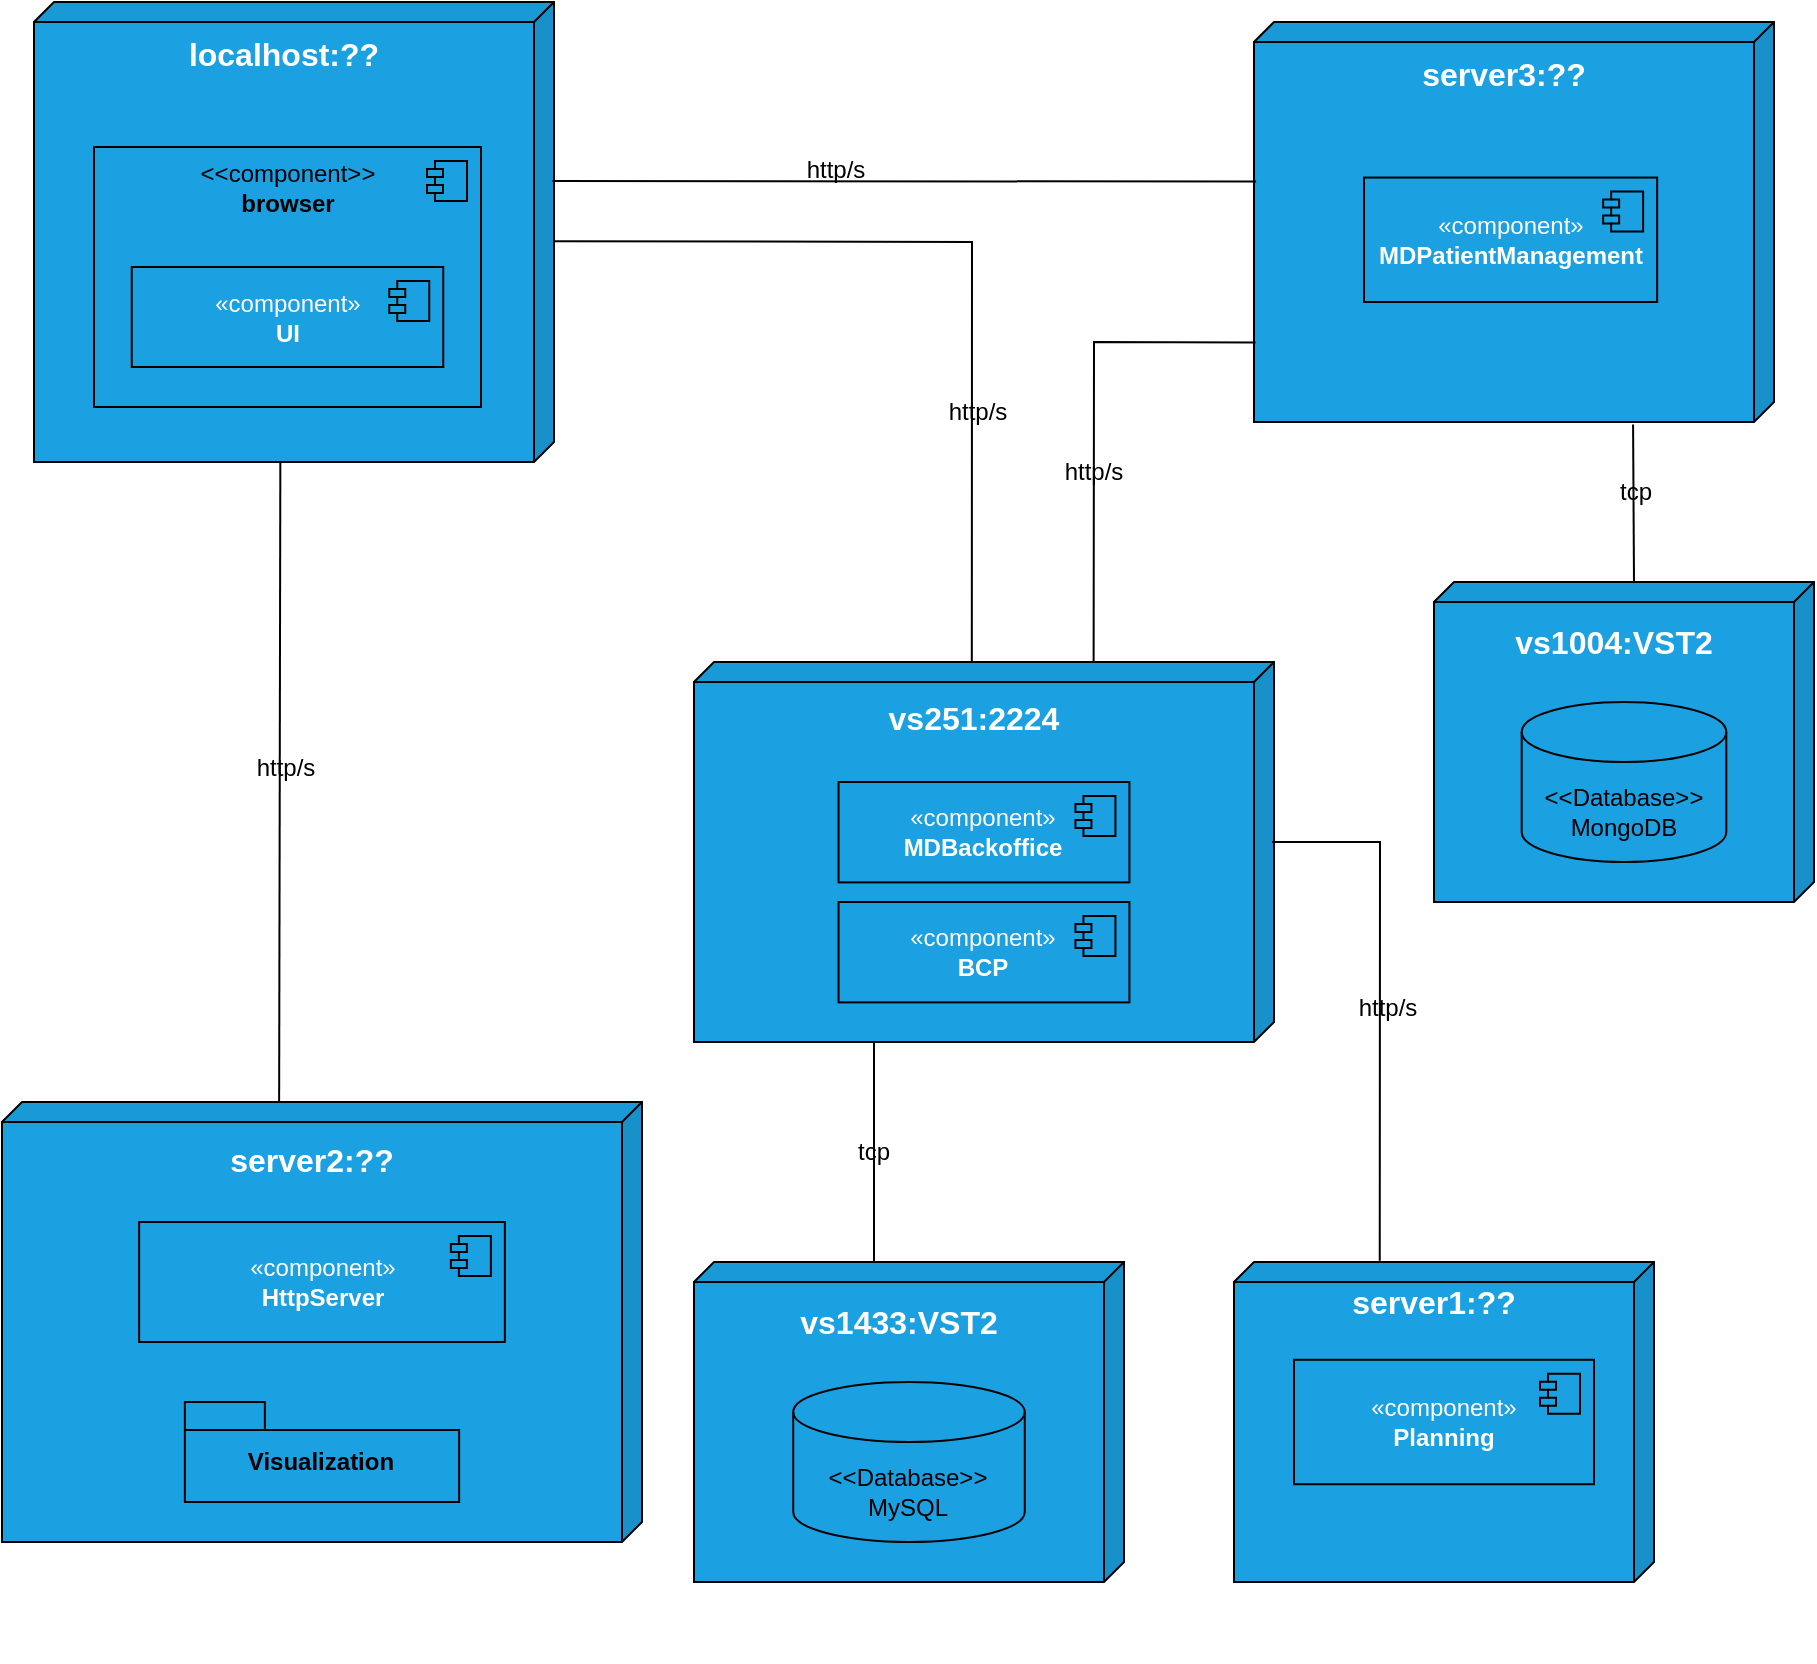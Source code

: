 <mxfile version="25.0.2">
  <diagram name="Página-1" id="7zRciVBeSr0iCR4m4c-i">
    <mxGraphModel dx="1181" dy="644" grid="1" gridSize="10" guides="1" tooltips="1" connect="1" arrows="1" fold="1" page="1" pageScale="1" pageWidth="827" pageHeight="1169" math="0" shadow="0">
      <root>
        <mxCell id="0" />
        <mxCell id="1" parent="0" />
        <mxCell id="Bqmy5CMnhqnGRpHu-BzQ-24" value="" style="endArrow=none;startArrow=none;endFill=0;startFill=0;endSize=8;html=1;verticalAlign=bottom;labelBackgroundColor=none;strokeWidth=1;rounded=0;entryX=0.521;entryY=0.009;entryDx=0;entryDy=0;entryPerimeter=0;exitX=0.006;exitY=0.52;exitDx=0;exitDy=0;exitPerimeter=0;" parent="1" source="Bqmy5CMnhqnGRpHu-BzQ-2" target="3xQV-H71B-Q1isJT_iXs-1" edge="1">
          <mxGeometry width="160" relative="1" as="geometry">
            <mxPoint x="369" y="136" as="sourcePoint" />
            <mxPoint x="560" y="350" as="targetPoint" />
            <Array as="points">
              <mxPoint x="579" y="140" />
            </Array>
          </mxGeometry>
        </mxCell>
        <mxCell id="Bqmy5CMnhqnGRpHu-BzQ-8" value="" style="group;strokeColor=none;" parent="1" vertex="1" connectable="0">
          <mxGeometry x="110" y="20" width="260" height="230" as="geometry" />
        </mxCell>
        <mxCell id="Bqmy5CMnhqnGRpHu-BzQ-2" value="&lt;b&gt;&lt;font style=&quot;font-size: 16px;&quot;&gt;localhost:??&lt;/font&gt;&lt;/b&gt;&lt;div&gt;&lt;b&gt;&lt;br&gt;&lt;/b&gt;&lt;/div&gt;&lt;div&gt;&lt;br&gt;&lt;/div&gt;&lt;div&gt;&lt;b&gt;&lt;br&gt;&lt;/b&gt;&lt;/div&gt;&lt;div&gt;&lt;b&gt;&lt;br&gt;&lt;/b&gt;&lt;/div&gt;&lt;div&gt;&lt;b&gt;&lt;br&gt;&lt;/b&gt;&lt;/div&gt;&lt;div&gt;&lt;b&gt;&lt;br&gt;&lt;/b&gt;&lt;/div&gt;&lt;div&gt;&lt;b&gt;&lt;br&gt;&lt;/b&gt;&lt;/div&gt;&lt;div style=&quot;&quot;&gt;&lt;b&gt;&lt;br&gt;&lt;/b&gt;&lt;/div&gt;&lt;div style=&quot;&quot;&gt;&lt;b&gt;&lt;br&gt;&lt;/b&gt;&lt;/div&gt;&lt;div style=&quot;&quot;&gt;&lt;b&gt;&lt;br&gt;&lt;/b&gt;&lt;/div&gt;&lt;div style=&quot;&quot;&gt;&lt;b&gt;&lt;br&gt;&lt;/b&gt;&lt;/div&gt;&lt;div style=&quot;&quot;&gt;&lt;b&gt;&lt;br&gt;&lt;/b&gt;&lt;/div&gt;&lt;div style=&quot;&quot;&gt;&lt;br&gt;&lt;/div&gt;" style="shape=cube;whiteSpace=wrap;html=1;boundedLbl=1;backgroundOutline=1;darkOpacity=0.05;darkOpacity2=0.1;size=10;rotation=0;shadow=0;flipV=0;flipH=1;fillColor=#1ba1e2;fontColor=#ffffff;strokeColor=#000000;" parent="Bqmy5CMnhqnGRpHu-BzQ-8" vertex="1">
          <mxGeometry width="260" height="230" as="geometry" />
        </mxCell>
        <mxCell id="Bqmy5CMnhqnGRpHu-BzQ-3" value="&lt;div style=&quot;&quot;&gt;&lt;br&gt;&lt;/div&gt;" style="html=1;dropTarget=0;whiteSpace=wrap;fillColor=#1ba1e2;fontColor=#ffffff;strokeColor=#000000;align=center;" parent="Bqmy5CMnhqnGRpHu-BzQ-8" vertex="1">
          <mxGeometry x="30" y="72.5" width="193.5" height="130" as="geometry" />
        </mxCell>
        <mxCell id="Bqmy5CMnhqnGRpHu-BzQ-4" value="" style="shape=module;jettyWidth=8;jettyHeight=4;fillColor=#1ba1e2;fontColor=#ffffff;strokeColor=#000000;" parent="Bqmy5CMnhqnGRpHu-BzQ-3" vertex="1">
          <mxGeometry x="1" width="20" height="20" relative="1" as="geometry">
            <mxPoint x="-27" y="7" as="offset" />
          </mxGeometry>
        </mxCell>
        <mxCell id="Bqmy5CMnhqnGRpHu-BzQ-5" value="&lt;div&gt;&amp;lt;&amp;lt;component&amp;gt;&amp;gt;&lt;div&gt;&lt;span style=&quot;background-color: initial;&quot;&gt;&lt;b&gt;browser&lt;/b&gt;&lt;/span&gt;&lt;/div&gt;&lt;/div&gt;" style="text;html=1;align=center;verticalAlign=middle;whiteSpace=wrap;rounded=0;fillColor=none;strokeColor=none;" parent="Bqmy5CMnhqnGRpHu-BzQ-8" vertex="1">
          <mxGeometry x="86.75" y="67.5" width="80" height="50" as="geometry" />
        </mxCell>
        <mxCell id="Bqmy5CMnhqnGRpHu-BzQ-6" value="«component»&lt;br&gt;&lt;b&gt;UI&lt;/b&gt;" style="html=1;dropTarget=0;whiteSpace=wrap;fillColor=#1ba1e2;fontColor=#ffffff;strokeColor=#000000;" parent="Bqmy5CMnhqnGRpHu-BzQ-8" vertex="1">
          <mxGeometry x="48.88" y="132.5" width="155.75" height="50" as="geometry" />
        </mxCell>
        <mxCell id="Bqmy5CMnhqnGRpHu-BzQ-7" value="" style="shape=module;jettyWidth=8;jettyHeight=4;fillColor=#1ba1e2;fontColor=#ffffff;strokeColor=#000000;" parent="Bqmy5CMnhqnGRpHu-BzQ-6" vertex="1">
          <mxGeometry x="1" width="20" height="20" relative="1" as="geometry">
            <mxPoint x="-27" y="7" as="offset" />
          </mxGeometry>
        </mxCell>
        <mxCell id="Bqmy5CMnhqnGRpHu-BzQ-9" value="" style="group" parent="1" vertex="1" connectable="0">
          <mxGeometry x="440" y="350" width="290" height="190" as="geometry" />
        </mxCell>
        <mxCell id="3xQV-H71B-Q1isJT_iXs-1" value="&lt;b&gt;&lt;font style=&quot;font-size: 16px;&quot;&gt;vs251&lt;/font&gt;&lt;/b&gt;&lt;b style=&quot;background-color: initial;&quot;&gt;&lt;font style=&quot;font-size: 16px;&quot;&gt;:2224&lt;/font&gt;&lt;/b&gt;&lt;div&gt;&lt;div&gt;&lt;b&gt;&lt;br&gt;&lt;/b&gt;&lt;/div&gt;&lt;div&gt;&lt;b&gt;&lt;br&gt;&lt;/b&gt;&lt;/div&gt;&lt;div&gt;&lt;b&gt;&lt;br&gt;&lt;/b&gt;&lt;/div&gt;&lt;div&gt;&lt;b&gt;&lt;br&gt;&lt;/b&gt;&lt;/div&gt;&lt;div&gt;&lt;b&gt;&lt;br&gt;&lt;/b&gt;&lt;/div&gt;&lt;div&gt;&lt;br&gt;&lt;/div&gt;&lt;div style=&quot;&quot;&gt;&lt;b&gt;&lt;br&gt;&lt;/b&gt;&lt;/div&gt;&lt;div style=&quot;&quot;&gt;&lt;b&gt;&lt;br&gt;&lt;/b&gt;&lt;/div&gt;&lt;div style=&quot;&quot;&gt;&lt;b&gt;&lt;br&gt;&lt;/b&gt;&lt;/div&gt;&lt;div style=&quot;&quot;&gt;&lt;b&gt;&lt;br&gt;&lt;/b&gt;&lt;/div&gt;&lt;/div&gt;" style="shape=cube;whiteSpace=wrap;html=1;boundedLbl=1;backgroundOutline=1;darkOpacity=0.05;darkOpacity2=0.1;size=10;rotation=0;shadow=0;flipV=0;flipH=1;fillColor=#1ba1e2;fontColor=#ffffff;strokeColor=#000000;" parent="Bqmy5CMnhqnGRpHu-BzQ-9" vertex="1">
          <mxGeometry width="290" height="190" as="geometry" />
        </mxCell>
        <mxCell id="3xQV-H71B-Q1isJT_iXs-4" value="«component»&lt;br&gt;&lt;b&gt;MDBackoffice&lt;/b&gt;" style="html=1;dropTarget=0;whiteSpace=wrap;fillColor=#1ba1e2;fontColor=#ffffff;strokeColor=#000000;" parent="Bqmy5CMnhqnGRpHu-BzQ-9" vertex="1">
          <mxGeometry x="72.29" y="60" width="145.43" height="50.19" as="geometry" />
        </mxCell>
        <mxCell id="3xQV-H71B-Q1isJT_iXs-5" value="" style="shape=module;jettyWidth=8;jettyHeight=4;fillColor=#1ba1e2;fontColor=#ffffff;strokeColor=#000000;" parent="3xQV-H71B-Q1isJT_iXs-4" vertex="1">
          <mxGeometry x="1" width="20" height="20" relative="1" as="geometry">
            <mxPoint x="-27" y="7" as="offset" />
          </mxGeometry>
        </mxCell>
        <mxCell id="4mLnxgLrRGfiGBH42dt4-1" value="«component»&lt;br&gt;&lt;b&gt;BCP&lt;/b&gt;" style="html=1;dropTarget=0;whiteSpace=wrap;fillColor=#1ba1e2;fontColor=#ffffff;strokeColor=#000000;" vertex="1" parent="Bqmy5CMnhqnGRpHu-BzQ-9">
          <mxGeometry x="72.29" y="120" width="145.43" height="50.19" as="geometry" />
        </mxCell>
        <mxCell id="4mLnxgLrRGfiGBH42dt4-2" value="" style="shape=module;jettyWidth=8;jettyHeight=4;fillColor=#1ba1e2;fontColor=#ffffff;strokeColor=#000000;" vertex="1" parent="4mLnxgLrRGfiGBH42dt4-1">
          <mxGeometry x="1" width="20" height="20" relative="1" as="geometry">
            <mxPoint x="-27" y="7" as="offset" />
          </mxGeometry>
        </mxCell>
        <mxCell id="Bqmy5CMnhqnGRpHu-BzQ-19" value="" style="group" parent="1" vertex="1" connectable="0">
          <mxGeometry x="94" y="570" width="320" height="220" as="geometry" />
        </mxCell>
        <mxCell id="Bqmy5CMnhqnGRpHu-BzQ-11" value="&lt;b&gt;&lt;font style=&quot;font-size: 16px;&quot;&gt;server2&lt;/font&gt;&lt;/b&gt;&lt;b style=&quot;background-color: initial;&quot;&gt;&lt;font style=&quot;font-size: 16px;&quot;&gt;:??&lt;/font&gt;&lt;/b&gt;&lt;div&gt;&lt;div&gt;&lt;b&gt;&lt;br&gt;&lt;/b&gt;&lt;/div&gt;&lt;div&gt;&lt;b&gt;&lt;br&gt;&lt;/b&gt;&lt;/div&gt;&lt;div&gt;&lt;b&gt;&lt;br&gt;&lt;/b&gt;&lt;/div&gt;&lt;div&gt;&lt;b&gt;&lt;br&gt;&lt;/b&gt;&lt;/div&gt;&lt;div&gt;&lt;b&gt;&lt;br&gt;&lt;/b&gt;&lt;/div&gt;&lt;div&gt;&lt;b&gt;&lt;br&gt;&lt;/b&gt;&lt;/div&gt;&lt;div&gt;&lt;b&gt;&lt;br&gt;&lt;/b&gt;&lt;/div&gt;&lt;div&gt;&lt;b&gt;&lt;br&gt;&lt;/b&gt;&lt;/div&gt;&lt;div style=&quot;&quot;&gt;&lt;b&gt;&lt;br&gt;&lt;/b&gt;&lt;/div&gt;&lt;div style=&quot;&quot;&gt;&lt;b&gt;&lt;br&gt;&lt;/b&gt;&lt;/div&gt;&lt;div style=&quot;&quot;&gt;&lt;b&gt;&lt;br&gt;&lt;/b&gt;&lt;/div&gt;&lt;div style=&quot;&quot;&gt;&lt;br&gt;&lt;/div&gt;&lt;/div&gt;" style="shape=cube;whiteSpace=wrap;html=1;boundedLbl=1;backgroundOutline=1;darkOpacity=0.05;darkOpacity2=0.1;size=10;rotation=0;shadow=0;flipV=0;flipH=1;fillColor=#1ba1e2;fontColor=#ffffff;strokeColor=#000000;movable=1;resizable=1;rotatable=1;deletable=1;editable=1;locked=0;connectable=1;" parent="Bqmy5CMnhqnGRpHu-BzQ-19" vertex="1">
          <mxGeometry width="320" height="220" as="geometry" />
        </mxCell>
        <mxCell id="Bqmy5CMnhqnGRpHu-BzQ-14" value="«component»&lt;br&gt;&lt;b&gt;HttpServer&lt;/b&gt;" style="html=1;dropTarget=0;whiteSpace=wrap;fillColor=#1ba1e2;fontColor=#ffffff;strokeColor=#000000;movable=1;resizable=1;rotatable=1;deletable=1;editable=1;locked=0;connectable=1;" parent="Bqmy5CMnhqnGRpHu-BzQ-19" vertex="1">
          <mxGeometry x="68.571" y="60" width="182.857" height="60" as="geometry" />
        </mxCell>
        <mxCell id="Bqmy5CMnhqnGRpHu-BzQ-15" value="" style="shape=module;jettyWidth=8;jettyHeight=4;fillColor=#1ba1e2;fontColor=#ffffff;strokeColor=#000000;" parent="Bqmy5CMnhqnGRpHu-BzQ-14" vertex="1">
          <mxGeometry x="1" width="20" height="20" relative="1" as="geometry">
            <mxPoint x="-27" y="7" as="offset" />
          </mxGeometry>
        </mxCell>
        <mxCell id="Bqmy5CMnhqnGRpHu-BzQ-18" value="Visualization" style="shape=folder;fontStyle=1;spacingTop=10;tabWidth=40;tabHeight=14;tabPosition=left;html=1;whiteSpace=wrap;fillColor=#1BA1E2;strokeColor=#000000;movable=1;resizable=1;rotatable=1;deletable=1;editable=1;locked=0;connectable=1;" parent="Bqmy5CMnhqnGRpHu-BzQ-19" vertex="1">
          <mxGeometry x="91.429" y="150" width="137.143" height="50" as="geometry" />
        </mxCell>
        <mxCell id="Bqmy5CMnhqnGRpHu-BzQ-23" value="" style="endArrow=none;startArrow=none;endFill=0;startFill=0;endSize=8;html=1;verticalAlign=bottom;labelBackgroundColor=none;strokeWidth=1;rounded=0;exitX=0;exitY=0;exitDx=135;exitDy=230;exitPerimeter=0;entryX=0.28;entryY=0.002;entryDx=0;entryDy=0;entryPerimeter=0;" parent="1" edge="1">
          <mxGeometry width="160" relative="1" as="geometry">
            <mxPoint x="233.17" y="250" as="sourcePoint" />
            <mxPoint x="232.57" y="570.44" as="targetPoint" />
          </mxGeometry>
        </mxCell>
        <mxCell id="Bqmy5CMnhqnGRpHu-BzQ-28" value="" style="edgeLabel;html=1;align=center;verticalAlign=middle;resizable=0;points=[];fillColor=none;strokeColor=#000000;" parent="Bqmy5CMnhqnGRpHu-BzQ-23" vertex="1" connectable="0">
          <mxGeometry x="-0.142" y="2" relative="1" as="geometry">
            <mxPoint x="-2" y="-1" as="offset" />
          </mxGeometry>
        </mxCell>
        <mxCell id="Bqmy5CMnhqnGRpHu-BzQ-29" value="&lt;div&gt;http/s&lt;/div&gt;" style="text;html=1;align=center;verticalAlign=middle;whiteSpace=wrap;rounded=0;fillColor=none;strokeColor=none;" parent="1" vertex="1">
          <mxGeometry x="196" y="378" width="80" height="50" as="geometry" />
        </mxCell>
        <mxCell id="Bqmy5CMnhqnGRpHu-BzQ-35" value="&lt;div&gt;http/s&lt;/div&gt;" style="text;html=1;align=center;verticalAlign=middle;whiteSpace=wrap;rounded=0;fillColor=none;strokeColor=none;" parent="1" vertex="1">
          <mxGeometry x="542" y="200" width="80" height="50" as="geometry" />
        </mxCell>
        <mxCell id="BntuK7SIFFR3xHb9y7LY-1" value="" style="group" parent="1" vertex="1" connectable="0">
          <mxGeometry x="720" y="30" width="260" height="200" as="geometry" />
        </mxCell>
        <mxCell id="BntuK7SIFFR3xHb9y7LY-2" value="&lt;b&gt;&lt;font style=&quot;font-size: 16px;&quot;&gt;server3&lt;/font&gt;&lt;/b&gt;&lt;b style=&quot;background-color: initial;&quot;&gt;&lt;font style=&quot;font-size: 16px;&quot;&gt;:??&lt;/font&gt;&lt;/b&gt;&lt;div&gt;&lt;div&gt;&lt;b&gt;&lt;br&gt;&lt;/b&gt;&lt;/div&gt;&lt;div&gt;&lt;b&gt;&lt;br&gt;&lt;/b&gt;&lt;/div&gt;&lt;div&gt;&lt;b&gt;&lt;br&gt;&lt;/b&gt;&lt;/div&gt;&lt;div&gt;&lt;b&gt;&lt;br&gt;&lt;/b&gt;&lt;/div&gt;&lt;div&gt;&lt;b&gt;&lt;br&gt;&lt;/b&gt;&lt;/div&gt;&lt;div&gt;&lt;b&gt;&lt;br&gt;&lt;/b&gt;&lt;/div&gt;&lt;div&gt;&lt;b&gt;&lt;br&gt;&lt;/b&gt;&lt;/div&gt;&lt;div&gt;&lt;b&gt;&lt;br&gt;&lt;/b&gt;&lt;/div&gt;&lt;div style=&quot;&quot;&gt;&lt;br&gt;&lt;/div&gt;&lt;div style=&quot;&quot;&gt;&lt;b&gt;&lt;br&gt;&lt;/b&gt;&lt;/div&gt;&lt;div style=&quot;&quot;&gt;&lt;b&gt;&lt;br&gt;&lt;/b&gt;&lt;/div&gt;&lt;/div&gt;" style="shape=cube;whiteSpace=wrap;html=1;boundedLbl=1;backgroundOutline=1;darkOpacity=0.05;darkOpacity2=0.1;size=10;rotation=0;shadow=0;flipV=0;flipH=1;fillColor=#1ba1e2;fontColor=#ffffff;strokeColor=#000000;" parent="BntuK7SIFFR3xHb9y7LY-1" vertex="1">
          <mxGeometry width="260" height="200" as="geometry" />
        </mxCell>
        <mxCell id="BntuK7SIFFR3xHb9y7LY-5" value="«component»&lt;br&gt;&lt;b&gt;MDPatientManagement&lt;/b&gt;" style="html=1;dropTarget=0;whiteSpace=wrap;fillColor=#1ba1e2;fontColor=#ffffff;strokeColor=#000000;" parent="BntuK7SIFFR3xHb9y7LY-1" vertex="1">
          <mxGeometry x="55" y="77.78" width="146.57" height="62.22" as="geometry" />
        </mxCell>
        <mxCell id="BntuK7SIFFR3xHb9y7LY-6" value="" style="shape=module;jettyWidth=8;jettyHeight=4;fillColor=#1ba1e2;fontColor=#ffffff;strokeColor=#000000;" parent="BntuK7SIFFR3xHb9y7LY-5" vertex="1">
          <mxGeometry x="1" width="20" height="20" relative="1" as="geometry">
            <mxPoint x="-27" y="7" as="offset" />
          </mxGeometry>
        </mxCell>
        <mxCell id="BntuK7SIFFR3xHb9y7LY-7" value="" style="endArrow=none;startArrow=none;endFill=0;startFill=0;endSize=8;html=1;verticalAlign=bottom;labelBackgroundColor=none;strokeWidth=1;rounded=0;exitX=0;exitY=0;exitDx=0;exitDy=90;exitPerimeter=0;entryX=0.653;entryY=-0.004;entryDx=0;entryDy=0;entryPerimeter=0;" parent="1" target="FbYhRd4M9fDB85UWpfw4-3" edge="1">
          <mxGeometry width="160" relative="1" as="geometry">
            <mxPoint x="729" y="440" as="sourcePoint" />
            <mxPoint x="858.74" y="438.8" as="targetPoint" />
            <Array as="points">
              <mxPoint x="783" y="440" />
            </Array>
          </mxGeometry>
        </mxCell>
        <mxCell id="BntuK7SIFFR3xHb9y7LY-8" value="&lt;div&gt;http/s&lt;/div&gt;" style="text;html=1;align=center;verticalAlign=middle;whiteSpace=wrap;rounded=0;fillColor=none;strokeColor=none;" parent="1" vertex="1">
          <mxGeometry x="747" y="498" width="80" height="50" as="geometry" />
        </mxCell>
        <mxCell id="BntuK7SIFFR3xHb9y7LY-10" value="" style="group" parent="1" vertex="1" connectable="0">
          <mxGeometry x="440" y="650" width="215" height="200" as="geometry" />
        </mxCell>
        <mxCell id="BntuK7SIFFR3xHb9y7LY-11" value="&lt;div&gt;&lt;span style=&quot;font-size: 16px;&quot;&gt;&lt;b&gt;vs1433:VST2&lt;/b&gt;&lt;/span&gt;&lt;/div&gt;&lt;div&gt;&lt;br&gt;&lt;/div&gt;&lt;div&gt;&lt;span style=&quot;font-size: 16px;&quot;&gt;&lt;b&gt;&lt;br&gt;&lt;/b&gt;&lt;/span&gt;&lt;/div&gt;&lt;div&gt;&lt;span style=&quot;font-size: 16px;&quot;&gt;&lt;b&gt;&lt;br&gt;&lt;/b&gt;&lt;/span&gt;&lt;/div&gt;&lt;div&gt;&lt;span style=&quot;font-size: 16px;&quot;&gt;&lt;b&gt;&lt;br&gt;&lt;/b&gt;&lt;/span&gt;&lt;/div&gt;&lt;div&gt;&lt;span style=&quot;font-size: 16px;&quot;&gt;&lt;b&gt;&lt;br&gt;&lt;/b&gt;&lt;/span&gt;&lt;/div&gt;&lt;div&gt;&lt;span style=&quot;font-size: 16px;&quot;&gt;&lt;b&gt;&lt;br&gt;&lt;/b&gt;&lt;/span&gt;&lt;/div&gt;" style="shape=cube;whiteSpace=wrap;html=1;boundedLbl=1;backgroundOutline=1;darkOpacity=0.05;darkOpacity2=0.1;size=10;rotation=0;shadow=0;flipV=0;flipH=1;fillColor=#1ba1e2;fontColor=#ffffff;strokeColor=#000000;" parent="BntuK7SIFFR3xHb9y7LY-10" vertex="1">
          <mxGeometry width="215" height="160" as="geometry" />
        </mxCell>
        <mxCell id="BntuK7SIFFR3xHb9y7LY-15" value="" style="shape=cylinder3;whiteSpace=wrap;html=1;boundedLbl=1;backgroundOutline=1;size=15;fillColor=#1BA1E2;strokeColor=#030303;" parent="BntuK7SIFFR3xHb9y7LY-10" vertex="1">
          <mxGeometry x="49.615" y="60" width="115.769" height="80" as="geometry" />
        </mxCell>
        <mxCell id="BntuK7SIFFR3xHb9y7LY-16" value="&lt;div&gt;&amp;lt;&amp;lt;Database&amp;gt;&amp;gt;&lt;/div&gt;&lt;div&gt;MySQL&lt;/div&gt;" style="text;html=1;align=center;verticalAlign=middle;whiteSpace=wrap;rounded=0;fillColor=none;strokeColor=none;" parent="BntuK7SIFFR3xHb9y7LY-10" vertex="1">
          <mxGeometry x="74.423" y="90" width="66.154" height="50" as="geometry" />
        </mxCell>
        <mxCell id="BntuK7SIFFR3xHb9y7LY-17" value="" style="endArrow=none;startArrow=none;endFill=0;startFill=0;endSize=8;html=1;verticalAlign=bottom;labelBackgroundColor=none;strokeWidth=1;rounded=0;entryX=0;entryY=0;entryDx=125;entryDy=0;entryPerimeter=0;" parent="1" target="BntuK7SIFFR3xHb9y7LY-11" edge="1">
          <mxGeometry width="160" relative="1" as="geometry">
            <mxPoint x="530" y="540" as="sourcePoint" />
            <mxPoint x="930" y="600" as="targetPoint" />
            <Array as="points" />
          </mxGeometry>
        </mxCell>
        <mxCell id="BntuK7SIFFR3xHb9y7LY-19" value="&lt;div&gt;tcp&lt;/div&gt;" style="text;html=1;align=center;verticalAlign=middle;whiteSpace=wrap;rounded=0;fillColor=none;strokeColor=none;" parent="1" vertex="1">
          <mxGeometry x="490" y="570" width="80" height="50" as="geometry" />
        </mxCell>
        <mxCell id="FbYhRd4M9fDB85UWpfw4-2" value="" style="group" parent="1" vertex="1" connectable="0">
          <mxGeometry x="710" y="650" width="210" height="200" as="geometry" />
        </mxCell>
        <mxCell id="FbYhRd4M9fDB85UWpfw4-3" value="&lt;b&gt;&lt;font style=&quot;font-size: 16px;&quot;&gt;server1&lt;/font&gt;&lt;/b&gt;&lt;b style=&quot;background-color: initial;&quot;&gt;&lt;font style=&quot;font-size: 16px;&quot;&gt;:??&lt;/font&gt;&lt;/b&gt;&lt;div&gt;&lt;div&gt;&lt;br&gt;&lt;/div&gt;&lt;div&gt;&lt;b&gt;&lt;br&gt;&lt;/b&gt;&lt;/div&gt;&lt;div&gt;&lt;b&gt;&lt;br&gt;&lt;/b&gt;&lt;/div&gt;&lt;div&gt;&lt;b&gt;&lt;br&gt;&lt;/b&gt;&lt;/div&gt;&lt;div&gt;&lt;b&gt;&lt;br&gt;&lt;/b&gt;&lt;/div&gt;&lt;div&gt;&lt;b&gt;&lt;br&gt;&lt;/b&gt;&lt;/div&gt;&lt;div style=&quot;&quot;&gt;&lt;br&gt;&lt;/div&gt;&lt;div style=&quot;&quot;&gt;&lt;b&gt;&lt;br&gt;&lt;/b&gt;&lt;/div&gt;&lt;div style=&quot;&quot;&gt;&lt;b&gt;&lt;br&gt;&lt;/b&gt;&lt;/div&gt;&lt;/div&gt;" style="shape=cube;whiteSpace=wrap;html=1;boundedLbl=1;backgroundOutline=1;darkOpacity=0.05;darkOpacity2=0.1;size=10;rotation=0;shadow=0;flipV=0;flipH=1;fillColor=#1ba1e2;fontColor=#ffffff;strokeColor=#000000;" parent="FbYhRd4M9fDB85UWpfw4-2" vertex="1">
          <mxGeometry width="210" height="160" as="geometry" />
        </mxCell>
        <mxCell id="FbYhRd4M9fDB85UWpfw4-4" value="«component»&lt;br&gt;&lt;b&gt;Planning&lt;/b&gt;" style="html=1;dropTarget=0;whiteSpace=wrap;fillColor=#1ba1e2;fontColor=#ffffff;strokeColor=#000000;" parent="FbYhRd4M9fDB85UWpfw4-2" vertex="1">
          <mxGeometry x="30" y="48.89" width="150" height="62.22" as="geometry" />
        </mxCell>
        <mxCell id="FbYhRd4M9fDB85UWpfw4-5" value="" style="shape=module;jettyWidth=8;jettyHeight=4;fillColor=#1ba1e2;fontColor=#ffffff;strokeColor=#000000;" parent="FbYhRd4M9fDB85UWpfw4-4" vertex="1">
          <mxGeometry x="1" width="20" height="20" relative="1" as="geometry">
            <mxPoint x="-27" y="7" as="offset" />
          </mxGeometry>
        </mxCell>
        <mxCell id="FbYhRd4M9fDB85UWpfw4-6" value="" style="endArrow=none;startArrow=none;endFill=0;startFill=0;endSize=8;html=1;verticalAlign=bottom;labelBackgroundColor=none;strokeWidth=1;rounded=0;exitX=0.003;exitY=0.389;exitDx=0;exitDy=0;exitPerimeter=0;entryX=0.996;entryY=0.399;entryDx=0;entryDy=0;entryPerimeter=0;" parent="1" source="Bqmy5CMnhqnGRpHu-BzQ-2" target="BntuK7SIFFR3xHb9y7LY-2" edge="1">
          <mxGeometry width="160" relative="1" as="geometry">
            <mxPoint x="379" y="146" as="sourcePoint" />
            <mxPoint x="570" y="360" as="targetPoint" />
            <Array as="points" />
          </mxGeometry>
        </mxCell>
        <mxCell id="FbYhRd4M9fDB85UWpfw4-7" value="&lt;div&gt;http/s&lt;/div&gt;" style="text;html=1;align=center;verticalAlign=middle;whiteSpace=wrap;rounded=0;fillColor=none;strokeColor=none;" parent="1" vertex="1">
          <mxGeometry x="471" y="79" width="80" height="50" as="geometry" />
        </mxCell>
        <mxCell id="FbYhRd4M9fDB85UWpfw4-12" value="" style="group" parent="1" vertex="1" connectable="0">
          <mxGeometry x="810" y="310" width="190" height="160" as="geometry" />
        </mxCell>
        <mxCell id="FbYhRd4M9fDB85UWpfw4-8" value="&lt;div&gt;&lt;span style=&quot;font-size: 16px;&quot;&gt;&lt;b&gt;vs1004:VST2&lt;/b&gt;&lt;/span&gt;&lt;/div&gt;&lt;div&gt;&lt;br&gt;&lt;/div&gt;&lt;div&gt;&lt;span style=&quot;font-size: 16px;&quot;&gt;&lt;b&gt;&lt;br&gt;&lt;/b&gt;&lt;/span&gt;&lt;/div&gt;&lt;div&gt;&lt;span style=&quot;font-size: 16px;&quot;&gt;&lt;b&gt;&lt;br&gt;&lt;/b&gt;&lt;/span&gt;&lt;/div&gt;&lt;div&gt;&lt;span style=&quot;font-size: 16px;&quot;&gt;&lt;b&gt;&lt;br&gt;&lt;/b&gt;&lt;/span&gt;&lt;/div&gt;&lt;div&gt;&lt;span style=&quot;font-size: 16px;&quot;&gt;&lt;b&gt;&lt;br&gt;&lt;/b&gt;&lt;/span&gt;&lt;/div&gt;&lt;div&gt;&lt;span style=&quot;font-size: 16px;&quot;&gt;&lt;b&gt;&lt;br&gt;&lt;/b&gt;&lt;/span&gt;&lt;/div&gt;" style="shape=cube;whiteSpace=wrap;html=1;boundedLbl=1;backgroundOutline=1;darkOpacity=0.05;darkOpacity2=0.1;size=10;rotation=0;shadow=0;flipV=0;flipH=1;fillColor=#1ba1e2;fontColor=#ffffff;strokeColor=#000000;" parent="FbYhRd4M9fDB85UWpfw4-12" vertex="1">
          <mxGeometry width="190" height="160" as="geometry" />
        </mxCell>
        <mxCell id="FbYhRd4M9fDB85UWpfw4-9" value="" style="shape=cylinder3;whiteSpace=wrap;html=1;boundedLbl=1;backgroundOutline=1;size=15;fillColor=#1BA1E2;strokeColor=#030303;" parent="FbYhRd4M9fDB85UWpfw4-12" vertex="1">
          <mxGeometry x="43.846" y="60" width="102.308" height="80" as="geometry" />
        </mxCell>
        <mxCell id="FbYhRd4M9fDB85UWpfw4-10" value="&lt;div&gt;&amp;lt;&amp;lt;Database&amp;gt;&amp;gt;&lt;/div&gt;&lt;div&gt;MongoDB&lt;/div&gt;" style="text;html=1;align=center;verticalAlign=middle;whiteSpace=wrap;rounded=0;fillColor=none;strokeColor=none;" parent="FbYhRd4M9fDB85UWpfw4-12" vertex="1">
          <mxGeometry x="65.769" y="90" width="58.462" height="50" as="geometry" />
        </mxCell>
        <mxCell id="FbYhRd4M9fDB85UWpfw4-18" value="&lt;div&gt;tcp&lt;/div&gt;" style="text;html=1;align=center;verticalAlign=middle;whiteSpace=wrap;rounded=0;fillColor=none;strokeColor=none;" parent="1" vertex="1">
          <mxGeometry x="871" y="240" width="80" height="50" as="geometry" />
        </mxCell>
        <mxCell id="FbYhRd4M9fDB85UWpfw4-16" value="" style="endArrow=none;startArrow=none;endFill=0;startFill=0;endSize=8;html=1;verticalAlign=bottom;labelBackgroundColor=none;strokeWidth=1;rounded=0;entryX=0;entryY=0;entryDx=90;entryDy=0;entryPerimeter=0;exitX=0.271;exitY=1.006;exitDx=0;exitDy=0;exitPerimeter=0;" parent="1" source="BntuK7SIFFR3xHb9y7LY-2" target="FbYhRd4M9fDB85UWpfw4-8" edge="1">
          <mxGeometry width="160" relative="1" as="geometry">
            <mxPoint x="904.52" y="230" as="sourcePoint" />
            <mxPoint x="904.52" y="340" as="targetPoint" />
            <Array as="points" />
          </mxGeometry>
        </mxCell>
        <mxCell id="O3MSBGz_1NjzQ5osd-r--1" value="" style="endArrow=none;startArrow=none;endFill=0;startFill=0;endSize=8;html=1;verticalAlign=bottom;labelBackgroundColor=none;strokeWidth=1;rounded=0;entryX=0.311;entryY=-0.002;entryDx=0;entryDy=0;entryPerimeter=0;exitX=0.997;exitY=0.801;exitDx=0;exitDy=0;exitPerimeter=0;" parent="1" source="BntuK7SIFFR3xHb9y7LY-2" target="3xQV-H71B-Q1isJT_iXs-1" edge="1">
          <mxGeometry width="160" relative="1" as="geometry">
            <mxPoint x="710" y="190" as="sourcePoint" />
            <mxPoint x="589" y="358" as="targetPoint" />
            <Array as="points">
              <mxPoint x="640" y="190" />
            </Array>
          </mxGeometry>
        </mxCell>
        <mxCell id="O3MSBGz_1NjzQ5osd-r--2" value="&lt;div&gt;http/s&lt;/div&gt;" style="text;html=1;align=center;verticalAlign=middle;whiteSpace=wrap;rounded=0;fillColor=none;strokeColor=none;" parent="1" vertex="1">
          <mxGeometry x="600" y="230" width="80" height="50" as="geometry" />
        </mxCell>
      </root>
    </mxGraphModel>
  </diagram>
</mxfile>
